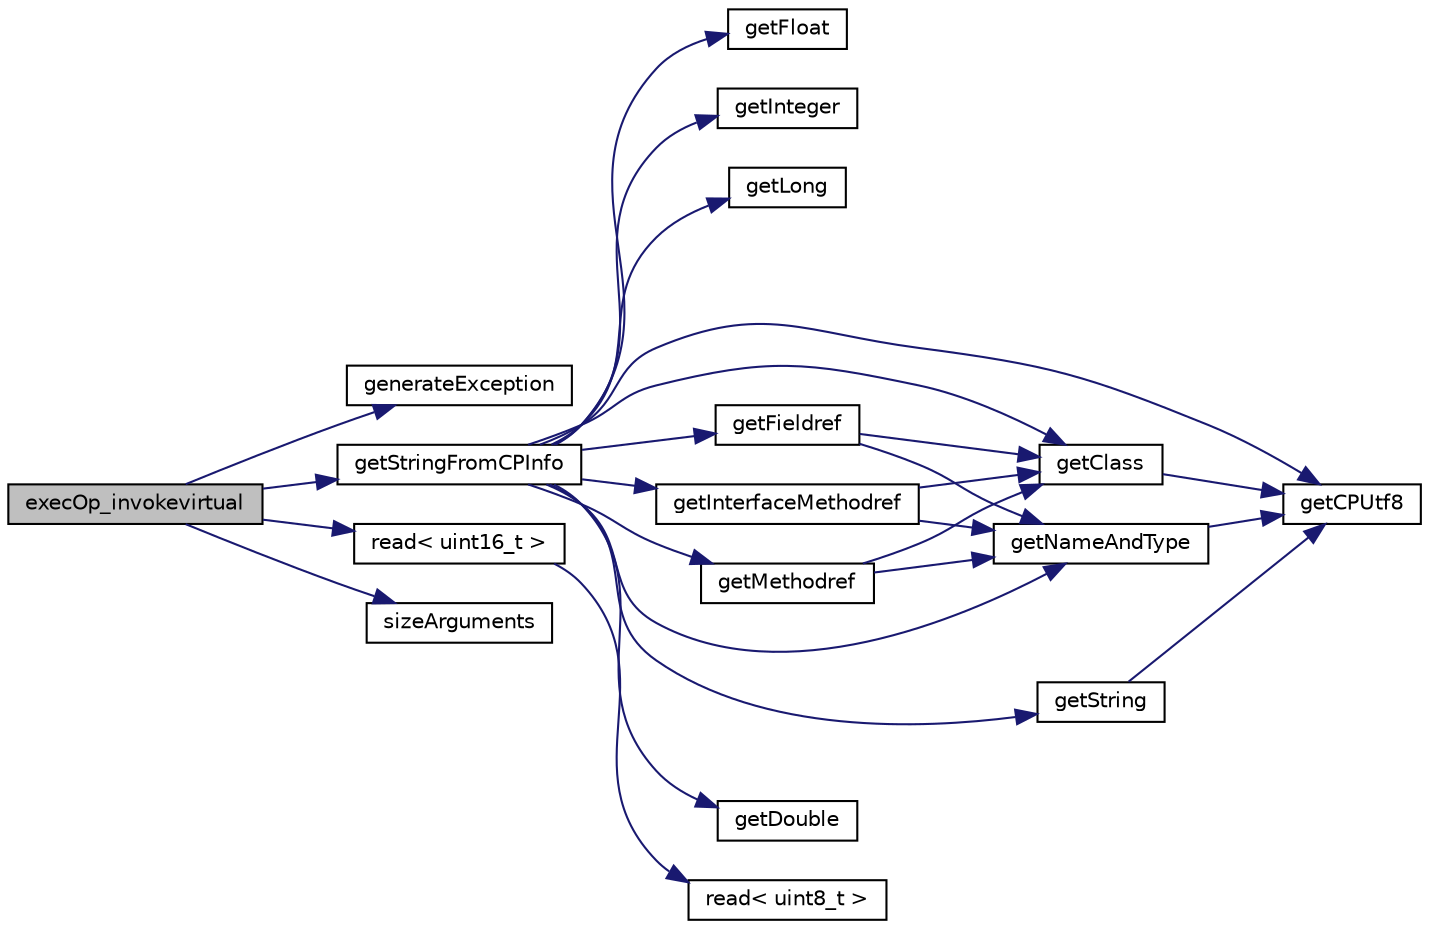 digraph "execOp_invokevirtual"
{
 // LATEX_PDF_SIZE
  edge [fontname="Helvetica",fontsize="10",labelfontname="Helvetica",labelfontsize="10"];
  node [fontname="Helvetica",fontsize="10",shape=record];
  rankdir="LR";
  Node1 [label="execOp_invokevirtual",height=0.2,width=0.4,color="black", fillcolor="grey75", style="filled", fontcolor="black",tooltip=" "];
  Node1 -> Node2 [color="midnightblue",fontsize="10",style="solid"];
  Node2 [label="generateException",height=0.2,width=0.4,color="black", fillcolor="white", style="filled",URL="$_exceptions_8cpp.html#ac7eaf461a9954545888176d303160dc1",tooltip=" "];
  Node1 -> Node3 [color="midnightblue",fontsize="10",style="solid"];
  Node3 [label="getStringFromCPInfo",height=0.2,width=0.4,color="black", fillcolor="white", style="filled",URL="$_constant_pool_info_8cpp.html#afe1697068c0f2f8b2c45ae37899e874c",tooltip=" "];
  Node3 -> Node4 [color="midnightblue",fontsize="10",style="solid"];
  Node4 [label="getClass",height=0.2,width=0.4,color="black", fillcolor="white", style="filled",URL="$_constant_pool_info_8cpp.html#abf3ac3c335453aeeaef5215f929ca198",tooltip=" "];
  Node4 -> Node5 [color="midnightblue",fontsize="10",style="solid"];
  Node5 [label="getCPUtf8",height=0.2,width=0.4,color="black", fillcolor="white", style="filled",URL="$_constant_pool_info_8cpp.html#a5e9d056ada05e799dca7e544a7878f94",tooltip=" "];
  Node3 -> Node5 [color="midnightblue",fontsize="10",style="solid"];
  Node3 -> Node6 [color="midnightblue",fontsize="10",style="solid"];
  Node6 [label="getDouble",height=0.2,width=0.4,color="black", fillcolor="white", style="filled",URL="$_constant_pool_info_8cpp.html#a7c2c013a83861a4863262f5662805cde",tooltip=" "];
  Node3 -> Node7 [color="midnightblue",fontsize="10",style="solid"];
  Node7 [label="getFieldref",height=0.2,width=0.4,color="black", fillcolor="white", style="filled",URL="$_constant_pool_info_8cpp.html#aa11fd5cae250b13659b5bc7896666470",tooltip=" "];
  Node7 -> Node4 [color="midnightblue",fontsize="10",style="solid"];
  Node7 -> Node8 [color="midnightblue",fontsize="10",style="solid"];
  Node8 [label="getNameAndType",height=0.2,width=0.4,color="black", fillcolor="white", style="filled",URL="$_constant_pool_info_8cpp.html#a17eba7eed349812217e563f49ea1ce31",tooltip=" "];
  Node8 -> Node5 [color="midnightblue",fontsize="10",style="solid"];
  Node3 -> Node9 [color="midnightblue",fontsize="10",style="solid"];
  Node9 [label="getFloat",height=0.2,width=0.4,color="black", fillcolor="white", style="filled",URL="$_constant_pool_info_8cpp.html#a4c191de500bacf8bcbf78fecaaff5c9c",tooltip=" "];
  Node3 -> Node10 [color="midnightblue",fontsize="10",style="solid"];
  Node10 [label="getInteger",height=0.2,width=0.4,color="black", fillcolor="white", style="filled",URL="$_constant_pool_info_8cpp.html#ad170cd1f7d25904c16944ac727b0a3df",tooltip=" "];
  Node3 -> Node11 [color="midnightblue",fontsize="10",style="solid"];
  Node11 [label="getInterfaceMethodref",height=0.2,width=0.4,color="black", fillcolor="white", style="filled",URL="$_constant_pool_info_8cpp.html#ac1af9208eec2a80387bfc0df984658c4",tooltip=" "];
  Node11 -> Node4 [color="midnightblue",fontsize="10",style="solid"];
  Node11 -> Node8 [color="midnightblue",fontsize="10",style="solid"];
  Node3 -> Node12 [color="midnightblue",fontsize="10",style="solid"];
  Node12 [label="getLong",height=0.2,width=0.4,color="black", fillcolor="white", style="filled",URL="$_constant_pool_info_8cpp.html#ae9e5dbc5679d30d4ed4627e5f97f5580",tooltip=" "];
  Node3 -> Node13 [color="midnightblue",fontsize="10",style="solid"];
  Node13 [label="getMethodref",height=0.2,width=0.4,color="black", fillcolor="white", style="filled",URL="$_constant_pool_info_8cpp.html#ab1000528a22b627ac08ba4f02a28307a",tooltip=" "];
  Node13 -> Node4 [color="midnightblue",fontsize="10",style="solid"];
  Node13 -> Node8 [color="midnightblue",fontsize="10",style="solid"];
  Node3 -> Node8 [color="midnightblue",fontsize="10",style="solid"];
  Node3 -> Node14 [color="midnightblue",fontsize="10",style="solid"];
  Node14 [label="getString",height=0.2,width=0.4,color="black", fillcolor="white", style="filled",URL="$_constant_pool_info_8cpp.html#a225c1b5cec4bb5cf3f07f9864b9d0431",tooltip=" "];
  Node14 -> Node5 [color="midnightblue",fontsize="10",style="solid"];
  Node1 -> Node15 [color="midnightblue",fontsize="10",style="solid"];
  Node15 [label="read\< uint16_t \>",height=0.2,width=0.4,color="black", fillcolor="white", style="filled",URL="$_tipos_8cpp.html#acb337e0b996b7eb4f83d197c9b1a12f9",tooltip=" "];
  Node15 -> Node16 [color="midnightblue",fontsize="10",style="solid"];
  Node16 [label="read\< uint8_t \>",height=0.2,width=0.4,color="black", fillcolor="white", style="filled",URL="$_tipos_8cpp.html#a84a58ce8de91bb008e62bd8d7576bcf9",tooltip=" "];
  Node1 -> Node17 [color="midnightblue",fontsize="10",style="solid"];
  Node17 [label="sizeArguments",height=0.2,width=0.4,color="black", fillcolor="white", style="filled",URL="$_execution_engine_8cpp.html#a845ddf36686352f95e8ac69748ef4e07",tooltip=" "];
}
